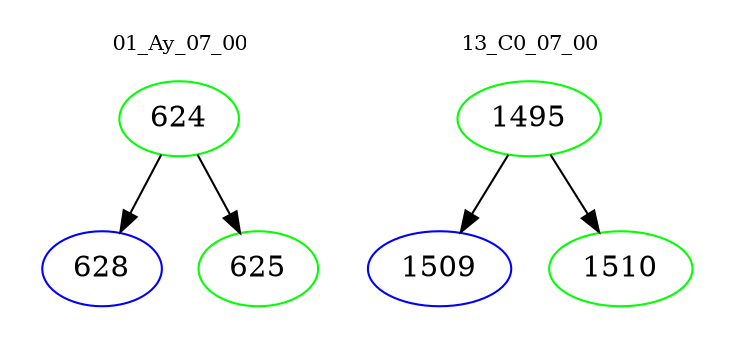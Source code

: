 digraph{
subgraph cluster_0 {
color = white
label = "01_Ay_07_00";
fontsize=10;
T0_624 [label="624", color="green"]
T0_624 -> T0_628 [color="black"]
T0_628 [label="628", color="blue"]
T0_624 -> T0_625 [color="black"]
T0_625 [label="625", color="green"]
}
subgraph cluster_1 {
color = white
label = "13_C0_07_00";
fontsize=10;
T1_1495 [label="1495", color="green"]
T1_1495 -> T1_1509 [color="black"]
T1_1509 [label="1509", color="blue"]
T1_1495 -> T1_1510 [color="black"]
T1_1510 [label="1510", color="green"]
}
}
